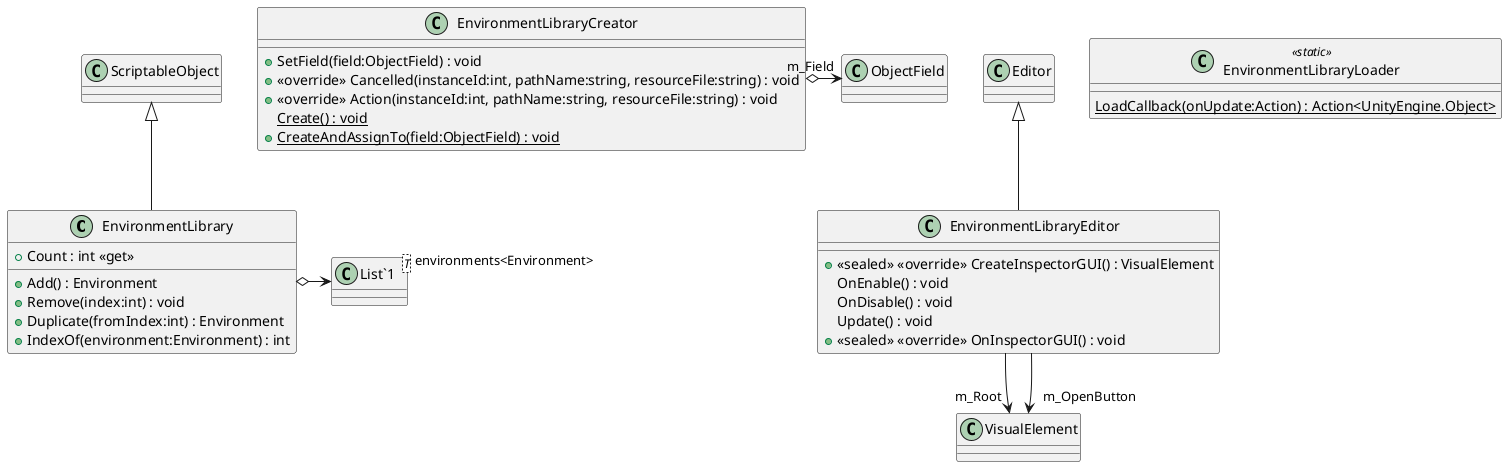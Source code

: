 @startuml
class EnvironmentLibrary {
    + Count : int <<get>>
    + Add() : Environment
    + Remove(index:int) : void
    + Duplicate(fromIndex:int) : Environment
    + IndexOf(environment:Environment) : int
}
class EnvironmentLibraryEditor {
    + <<sealed>> <<override>> CreateInspectorGUI() : VisualElement
    OnEnable() : void
    OnDisable() : void
    Update() : void
    + <<sealed>> <<override>> OnInspectorGUI() : void
}
class EnvironmentLibraryCreator {
    + SetField(field:ObjectField) : void
    + <<override>> Cancelled(instanceId:int, pathName:string, resourceFile:string) : void
    + <<override>> Action(instanceId:int, pathName:string, resourceFile:string) : void
    {static} Create() : void
    + {static} CreateAndAssignTo(field:ObjectField) : void
}
class EnvironmentLibraryLoader <<static>> {
    {static} LoadCallback(onUpdate:Action) : Action<UnityEngine.Object>
}
class "List`1"<T> {
}
ScriptableObject <|-- EnvironmentLibrary
EnvironmentLibrary o-> "environments<Environment>" "List`1"
Editor <|-- EnvironmentLibraryEditor
EnvironmentLibraryEditor --> "m_Root" VisualElement
EnvironmentLibraryEditor --> "m_OpenButton" VisualElement
EnvironmentLibraryCreator o-> "m_Field" ObjectField
@enduml
